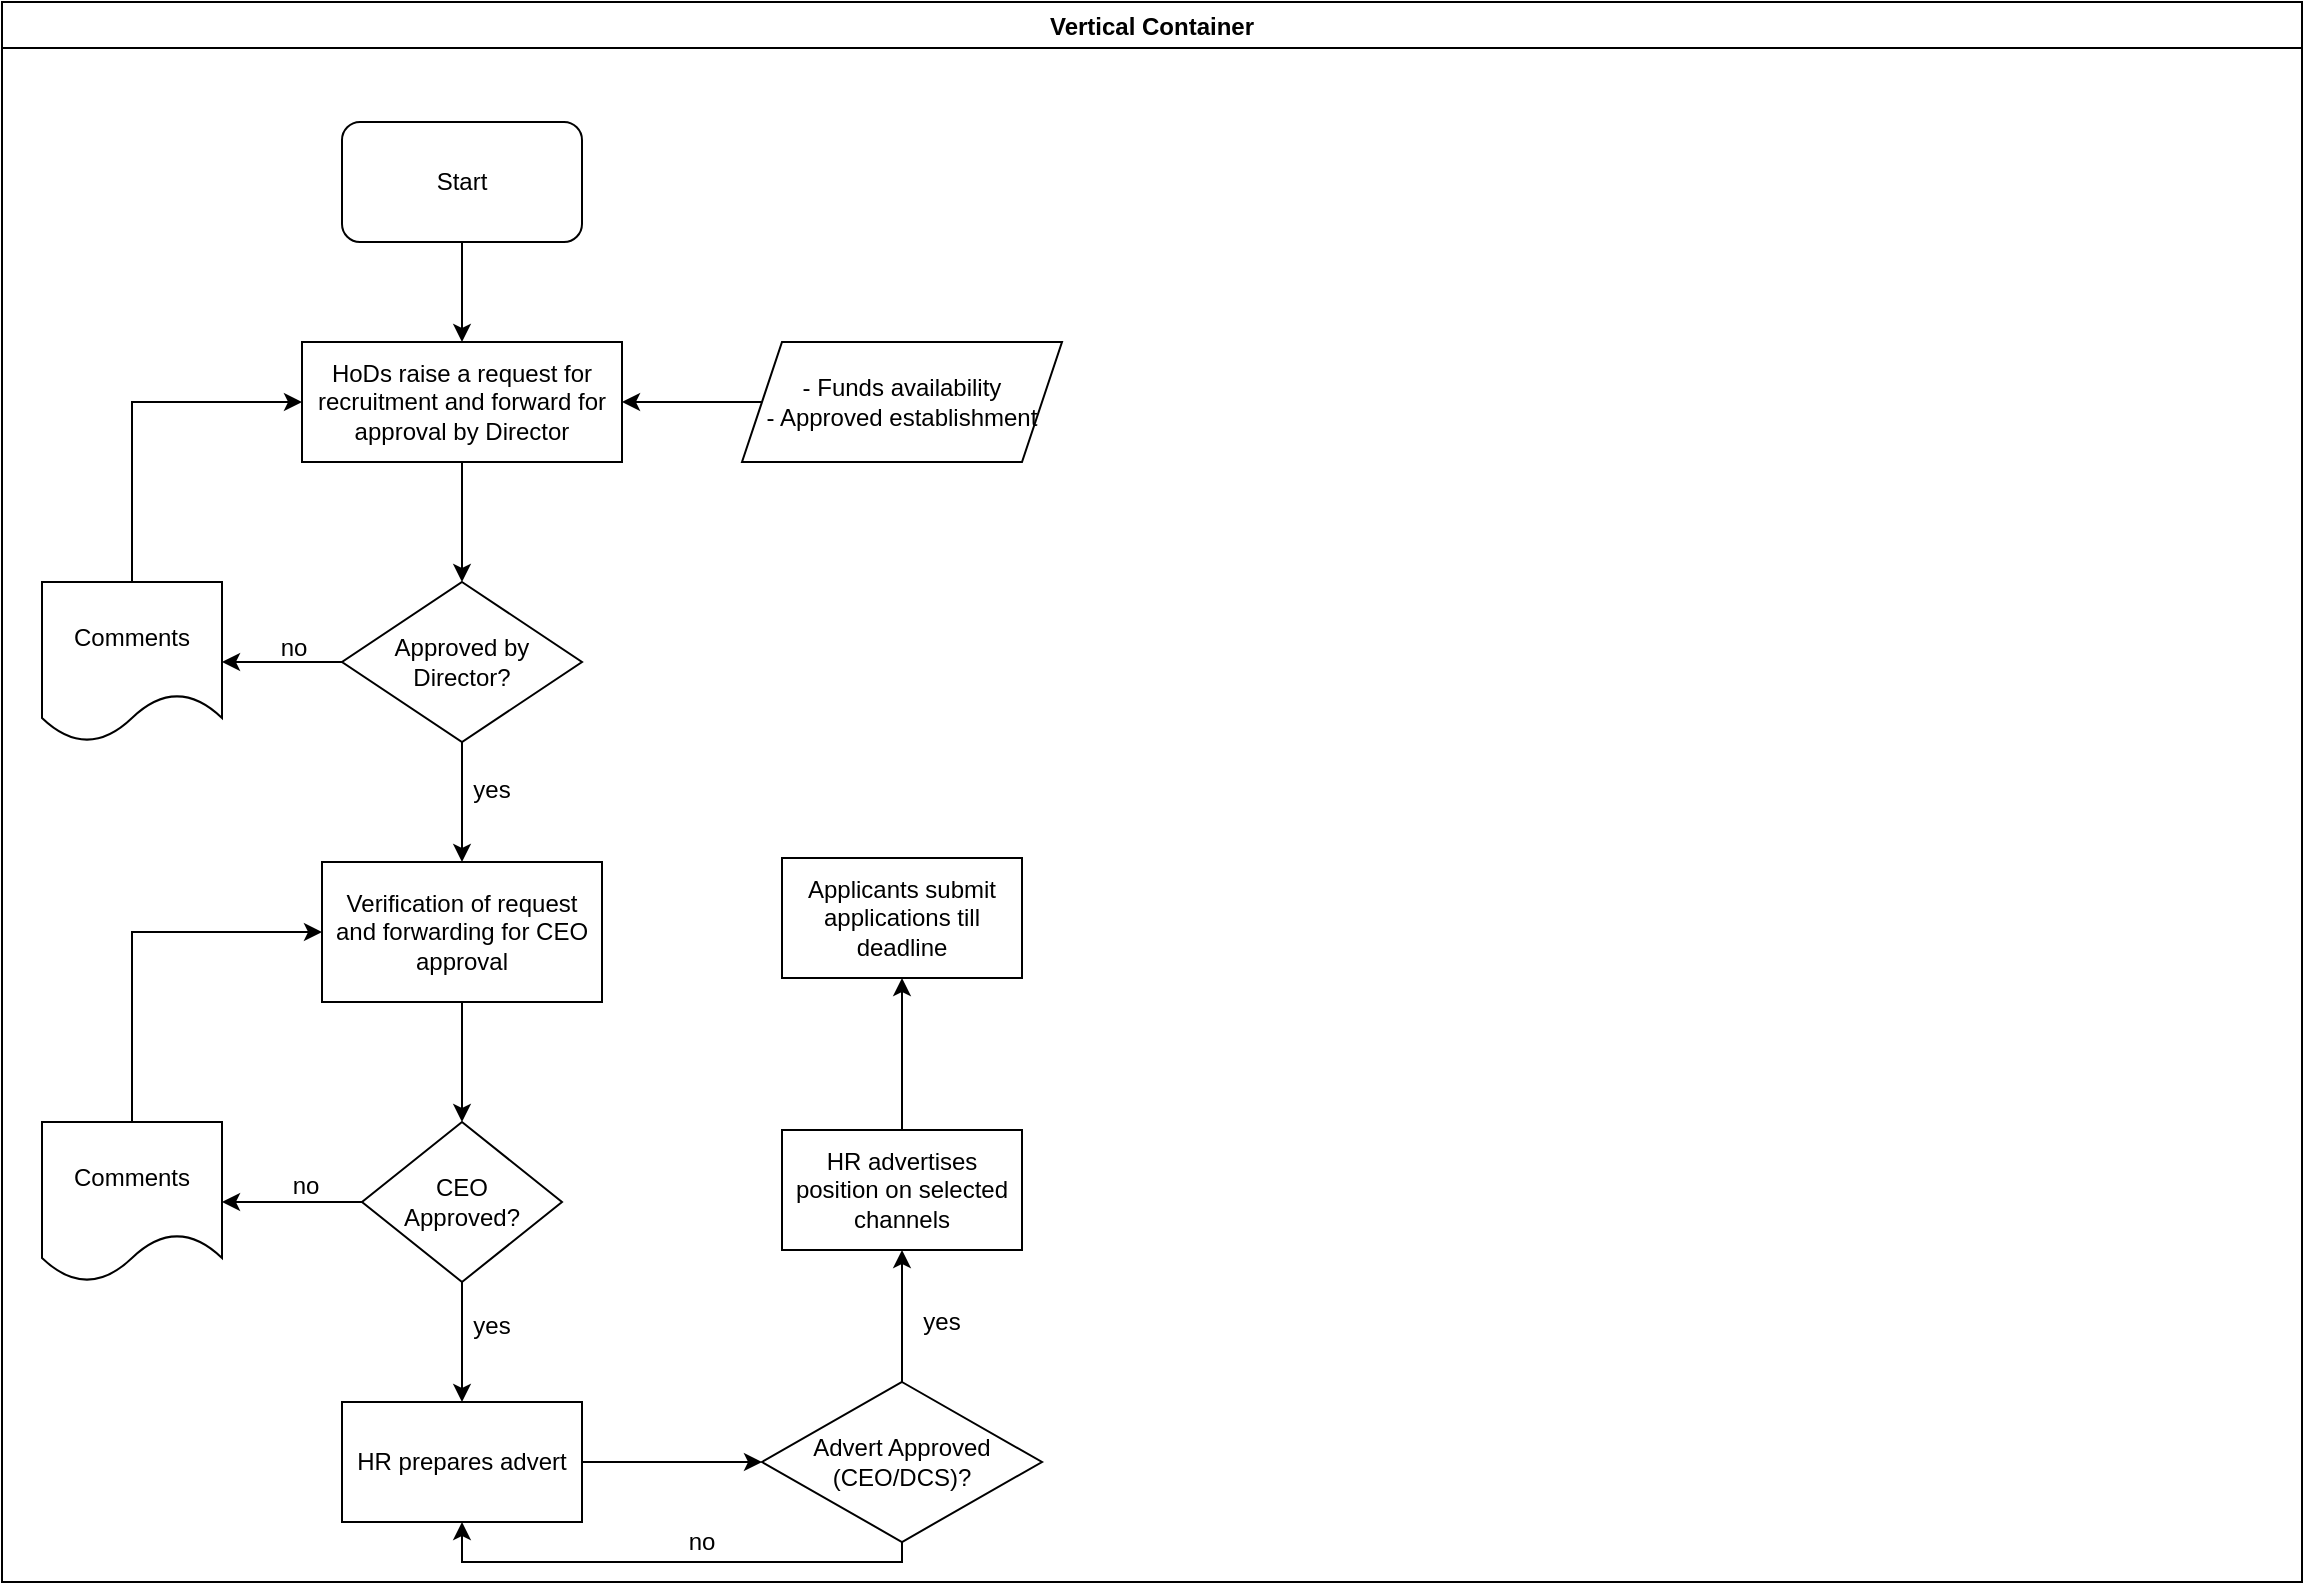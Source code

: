 <mxfile version="14.9.3" type="github">
  <diagram id="_uHtcUy28epvlYG5cTlM" name="Page-1">
    <mxGraphModel dx="1038" dy="508" grid="1" gridSize="10" guides="1" tooltips="1" connect="1" arrows="1" fold="1" page="1" pageScale="1" pageWidth="1169" pageHeight="827" math="0" shadow="0">
      <root>
        <mxCell id="0" />
        <mxCell id="1" parent="0" />
        <mxCell id="60VNQbsgn3sJ91GgjY-L-1" value="Vertical Container" style="swimlane;" vertex="1" parent="1">
          <mxGeometry x="10" y="20" width="1150" height="790" as="geometry" />
        </mxCell>
        <mxCell id="60VNQbsgn3sJ91GgjY-L-2" value="Start" style="rounded=1;whiteSpace=wrap;html=1;" vertex="1" parent="60VNQbsgn3sJ91GgjY-L-1">
          <mxGeometry x="170" y="60" width="120" height="60" as="geometry" />
        </mxCell>
        <mxCell id="60VNQbsgn3sJ91GgjY-L-9" value="" style="edgeStyle=orthogonalEdgeStyle;rounded=0;orthogonalLoop=1;jettySize=auto;html=1;" edge="1" parent="60VNQbsgn3sJ91GgjY-L-1" source="60VNQbsgn3sJ91GgjY-L-5" target="60VNQbsgn3sJ91GgjY-L-8">
          <mxGeometry relative="1" as="geometry" />
        </mxCell>
        <mxCell id="60VNQbsgn3sJ91GgjY-L-5" value="&lt;span lang=&quot;EN-GB&quot;&gt;HoDs raise a request for recruitment and forward for approval by Director&lt;br&gt;&lt;/span&gt;" style="rounded=0;whiteSpace=wrap;html=1;" vertex="1" parent="60VNQbsgn3sJ91GgjY-L-1">
          <mxGeometry x="150" y="170" width="160" height="60" as="geometry" />
        </mxCell>
        <mxCell id="60VNQbsgn3sJ91GgjY-L-4" value="" style="edgeStyle=orthogonalEdgeStyle;rounded=0;orthogonalLoop=1;jettySize=auto;html=1;" edge="1" parent="60VNQbsgn3sJ91GgjY-L-1" source="60VNQbsgn3sJ91GgjY-L-2" target="60VNQbsgn3sJ91GgjY-L-5">
          <mxGeometry relative="1" as="geometry">
            <mxPoint x="230" y="200" as="targetPoint" />
          </mxGeometry>
        </mxCell>
        <mxCell id="60VNQbsgn3sJ91GgjY-L-7" value="" style="edgeStyle=orthogonalEdgeStyle;rounded=0;orthogonalLoop=1;jettySize=auto;html=1;" edge="1" parent="60VNQbsgn3sJ91GgjY-L-1" source="60VNQbsgn3sJ91GgjY-L-6" target="60VNQbsgn3sJ91GgjY-L-5">
          <mxGeometry relative="1" as="geometry" />
        </mxCell>
        <mxCell id="60VNQbsgn3sJ91GgjY-L-6" value="&lt;div&gt;- Funds availability&lt;/div&gt;&lt;div&gt;- Approved establishment&lt;br&gt;&lt;/div&gt;" style="shape=parallelogram;perimeter=parallelogramPerimeter;whiteSpace=wrap;html=1;fixedSize=1;" vertex="1" parent="60VNQbsgn3sJ91GgjY-L-1">
          <mxGeometry x="370" y="170" width="160" height="60" as="geometry" />
        </mxCell>
        <mxCell id="60VNQbsgn3sJ91GgjY-L-11" value="" style="edgeStyle=orthogonalEdgeStyle;rounded=0;orthogonalLoop=1;jettySize=auto;html=1;" edge="1" parent="60VNQbsgn3sJ91GgjY-L-1" source="60VNQbsgn3sJ91GgjY-L-8" target="60VNQbsgn3sJ91GgjY-L-10">
          <mxGeometry relative="1" as="geometry" />
        </mxCell>
        <mxCell id="60VNQbsgn3sJ91GgjY-L-14" value="" style="edgeStyle=orthogonalEdgeStyle;rounded=0;orthogonalLoop=1;jettySize=auto;html=1;" edge="1" parent="60VNQbsgn3sJ91GgjY-L-1" source="60VNQbsgn3sJ91GgjY-L-8" target="60VNQbsgn3sJ91GgjY-L-13">
          <mxGeometry relative="1" as="geometry" />
        </mxCell>
        <mxCell id="60VNQbsgn3sJ91GgjY-L-8" value="Approved by Director?" style="rhombus;whiteSpace=wrap;html=1;rounded=0;" vertex="1" parent="60VNQbsgn3sJ91GgjY-L-1">
          <mxGeometry x="170" y="290" width="120" height="80" as="geometry" />
        </mxCell>
        <mxCell id="60VNQbsgn3sJ91GgjY-L-21" value="" style="edgeStyle=orthogonalEdgeStyle;rounded=0;orthogonalLoop=1;jettySize=auto;html=1;" edge="1" parent="60VNQbsgn3sJ91GgjY-L-1" source="60VNQbsgn3sJ91GgjY-L-10" target="60VNQbsgn3sJ91GgjY-L-20">
          <mxGeometry relative="1" as="geometry" />
        </mxCell>
        <mxCell id="60VNQbsgn3sJ91GgjY-L-10" value="Verification of request and forwarding for CEO approval" style="whiteSpace=wrap;html=1;rounded=0;" vertex="1" parent="60VNQbsgn3sJ91GgjY-L-1">
          <mxGeometry x="160" y="430" width="140" height="70" as="geometry" />
        </mxCell>
        <mxCell id="60VNQbsgn3sJ91GgjY-L-12" value="yes" style="text;html=1;strokeColor=none;fillColor=none;align=center;verticalAlign=middle;whiteSpace=wrap;rounded=0;" vertex="1" parent="60VNQbsgn3sJ91GgjY-L-1">
          <mxGeometry x="225" y="384" width="40" height="20" as="geometry" />
        </mxCell>
        <mxCell id="60VNQbsgn3sJ91GgjY-L-16" value="" style="edgeStyle=orthogonalEdgeStyle;rounded=0;orthogonalLoop=1;jettySize=auto;html=1;entryX=0;entryY=0.5;entryDx=0;entryDy=0;exitX=0.5;exitY=0;exitDx=0;exitDy=0;" edge="1" parent="60VNQbsgn3sJ91GgjY-L-1" source="60VNQbsgn3sJ91GgjY-L-13" target="60VNQbsgn3sJ91GgjY-L-5">
          <mxGeometry relative="1" as="geometry">
            <mxPoint x="65" y="200" as="targetPoint" />
          </mxGeometry>
        </mxCell>
        <mxCell id="60VNQbsgn3sJ91GgjY-L-13" value="Comments" style="shape=document;whiteSpace=wrap;html=1;boundedLbl=1;rounded=0;" vertex="1" parent="60VNQbsgn3sJ91GgjY-L-1">
          <mxGeometry x="20" y="290" width="90" height="80" as="geometry" />
        </mxCell>
        <mxCell id="60VNQbsgn3sJ91GgjY-L-23" value="" style="edgeStyle=orthogonalEdgeStyle;rounded=0;orthogonalLoop=1;jettySize=auto;html=1;" edge="1" parent="60VNQbsgn3sJ91GgjY-L-1" source="60VNQbsgn3sJ91GgjY-L-20" target="60VNQbsgn3sJ91GgjY-L-22">
          <mxGeometry relative="1" as="geometry" />
        </mxCell>
        <mxCell id="60VNQbsgn3sJ91GgjY-L-26" value="" style="edgeStyle=orthogonalEdgeStyle;rounded=0;orthogonalLoop=1;jettySize=auto;html=1;" edge="1" parent="60VNQbsgn3sJ91GgjY-L-1" source="60VNQbsgn3sJ91GgjY-L-20" target="60VNQbsgn3sJ91GgjY-L-25">
          <mxGeometry relative="1" as="geometry" />
        </mxCell>
        <mxCell id="60VNQbsgn3sJ91GgjY-L-20" value="&lt;div&gt;CEO &lt;br&gt;&lt;/div&gt;&lt;div&gt;Approved?&lt;/div&gt;" style="rhombus;whiteSpace=wrap;html=1;rounded=0;" vertex="1" parent="60VNQbsgn3sJ91GgjY-L-1">
          <mxGeometry x="180" y="560" width="100" height="80" as="geometry" />
        </mxCell>
        <mxCell id="60VNQbsgn3sJ91GgjY-L-30" value="" style="edgeStyle=orthogonalEdgeStyle;rounded=0;orthogonalLoop=1;jettySize=auto;html=1;" edge="1" parent="60VNQbsgn3sJ91GgjY-L-1" source="60VNQbsgn3sJ91GgjY-L-22" target="60VNQbsgn3sJ91GgjY-L-29">
          <mxGeometry relative="1" as="geometry" />
        </mxCell>
        <mxCell id="60VNQbsgn3sJ91GgjY-L-22" value="HR prepares advert" style="whiteSpace=wrap;html=1;rounded=0;" vertex="1" parent="60VNQbsgn3sJ91GgjY-L-1">
          <mxGeometry x="170" y="700" width="120" height="60" as="geometry" />
        </mxCell>
        <mxCell id="60VNQbsgn3sJ91GgjY-L-28" value="" style="edgeStyle=orthogonalEdgeStyle;rounded=0;orthogonalLoop=1;jettySize=auto;html=1;entryX=0;entryY=0.5;entryDx=0;entryDy=0;exitX=0.5;exitY=0;exitDx=0;exitDy=0;" edge="1" parent="60VNQbsgn3sJ91GgjY-L-1" source="60VNQbsgn3sJ91GgjY-L-25" target="60VNQbsgn3sJ91GgjY-L-10">
          <mxGeometry relative="1" as="geometry">
            <mxPoint x="65" y="470" as="targetPoint" />
          </mxGeometry>
        </mxCell>
        <mxCell id="60VNQbsgn3sJ91GgjY-L-25" value="Comments" style="shape=document;whiteSpace=wrap;html=1;boundedLbl=1;rounded=0;" vertex="1" parent="60VNQbsgn3sJ91GgjY-L-1">
          <mxGeometry x="20" y="560" width="90" height="80" as="geometry" />
        </mxCell>
        <mxCell id="60VNQbsgn3sJ91GgjY-L-32" value="" style="edgeStyle=orthogonalEdgeStyle;rounded=0;orthogonalLoop=1;jettySize=auto;html=1;" edge="1" parent="60VNQbsgn3sJ91GgjY-L-1" source="60VNQbsgn3sJ91GgjY-L-29" target="60VNQbsgn3sJ91GgjY-L-31">
          <mxGeometry relative="1" as="geometry" />
        </mxCell>
        <mxCell id="60VNQbsgn3sJ91GgjY-L-29" value="Advert Approved (CEO/DCS)?" style="rhombus;whiteSpace=wrap;html=1;rounded=0;" vertex="1" parent="60VNQbsgn3sJ91GgjY-L-1">
          <mxGeometry x="380" y="690" width="140" height="80" as="geometry" />
        </mxCell>
        <mxCell id="60VNQbsgn3sJ91GgjY-L-34" value="" style="edgeStyle=orthogonalEdgeStyle;rounded=0;orthogonalLoop=1;jettySize=auto;html=1;" edge="1" parent="60VNQbsgn3sJ91GgjY-L-1" source="60VNQbsgn3sJ91GgjY-L-31" target="60VNQbsgn3sJ91GgjY-L-33">
          <mxGeometry relative="1" as="geometry" />
        </mxCell>
        <mxCell id="60VNQbsgn3sJ91GgjY-L-31" value="HR advertises position on selected channels" style="whiteSpace=wrap;html=1;rounded=0;" vertex="1" parent="60VNQbsgn3sJ91GgjY-L-1">
          <mxGeometry x="390" y="564" width="120" height="60" as="geometry" />
        </mxCell>
        <mxCell id="60VNQbsgn3sJ91GgjY-L-33" value="Applicants submit applications till deadline" style="whiteSpace=wrap;html=1;rounded=0;" vertex="1" parent="60VNQbsgn3sJ91GgjY-L-1">
          <mxGeometry x="390" y="428" width="120" height="60" as="geometry" />
        </mxCell>
        <mxCell id="60VNQbsgn3sJ91GgjY-L-35" value="yes" style="text;html=1;strokeColor=none;fillColor=none;align=center;verticalAlign=middle;whiteSpace=wrap;rounded=0;" vertex="1" parent="60VNQbsgn3sJ91GgjY-L-1">
          <mxGeometry x="450" y="650" width="40" height="20" as="geometry" />
        </mxCell>
        <mxCell id="60VNQbsgn3sJ91GgjY-L-37" value="" style="edgeStyle=orthogonalEdgeStyle;rounded=0;orthogonalLoop=1;jettySize=auto;html=1;entryX=0.5;entryY=1;entryDx=0;entryDy=0;exitX=0.5;exitY=1;exitDx=0;exitDy=0;" edge="1" parent="60VNQbsgn3sJ91GgjY-L-1" source="60VNQbsgn3sJ91GgjY-L-29" target="60VNQbsgn3sJ91GgjY-L-22">
          <mxGeometry relative="1" as="geometry">
            <mxPoint x="450" y="860" as="targetPoint" />
            <Array as="points">
              <mxPoint x="450" y="780" />
              <mxPoint x="230" y="780" />
            </Array>
          </mxGeometry>
        </mxCell>
        <mxCell id="60VNQbsgn3sJ91GgjY-L-17" value="no" style="text;html=1;strokeColor=none;fillColor=none;align=center;verticalAlign=middle;whiteSpace=wrap;rounded=0;" vertex="1" parent="1">
          <mxGeometry x="136" y="333" width="40" height="20" as="geometry" />
        </mxCell>
        <mxCell id="60VNQbsgn3sJ91GgjY-L-24" value="yes" style="text;html=1;strokeColor=none;fillColor=none;align=center;verticalAlign=middle;whiteSpace=wrap;rounded=0;" vertex="1" parent="1">
          <mxGeometry x="235" y="672" width="40" height="20" as="geometry" />
        </mxCell>
        <mxCell id="60VNQbsgn3sJ91GgjY-L-38" value="no" style="text;html=1;strokeColor=none;fillColor=none;align=center;verticalAlign=middle;whiteSpace=wrap;rounded=0;" vertex="1" parent="1">
          <mxGeometry x="142" y="602" width="40" height="20" as="geometry" />
        </mxCell>
        <mxCell id="60VNQbsgn3sJ91GgjY-L-39" value="no" style="text;html=1;strokeColor=none;fillColor=none;align=center;verticalAlign=middle;whiteSpace=wrap;rounded=0;" vertex="1" parent="1">
          <mxGeometry x="340" y="780" width="40" height="20" as="geometry" />
        </mxCell>
      </root>
    </mxGraphModel>
  </diagram>
</mxfile>
